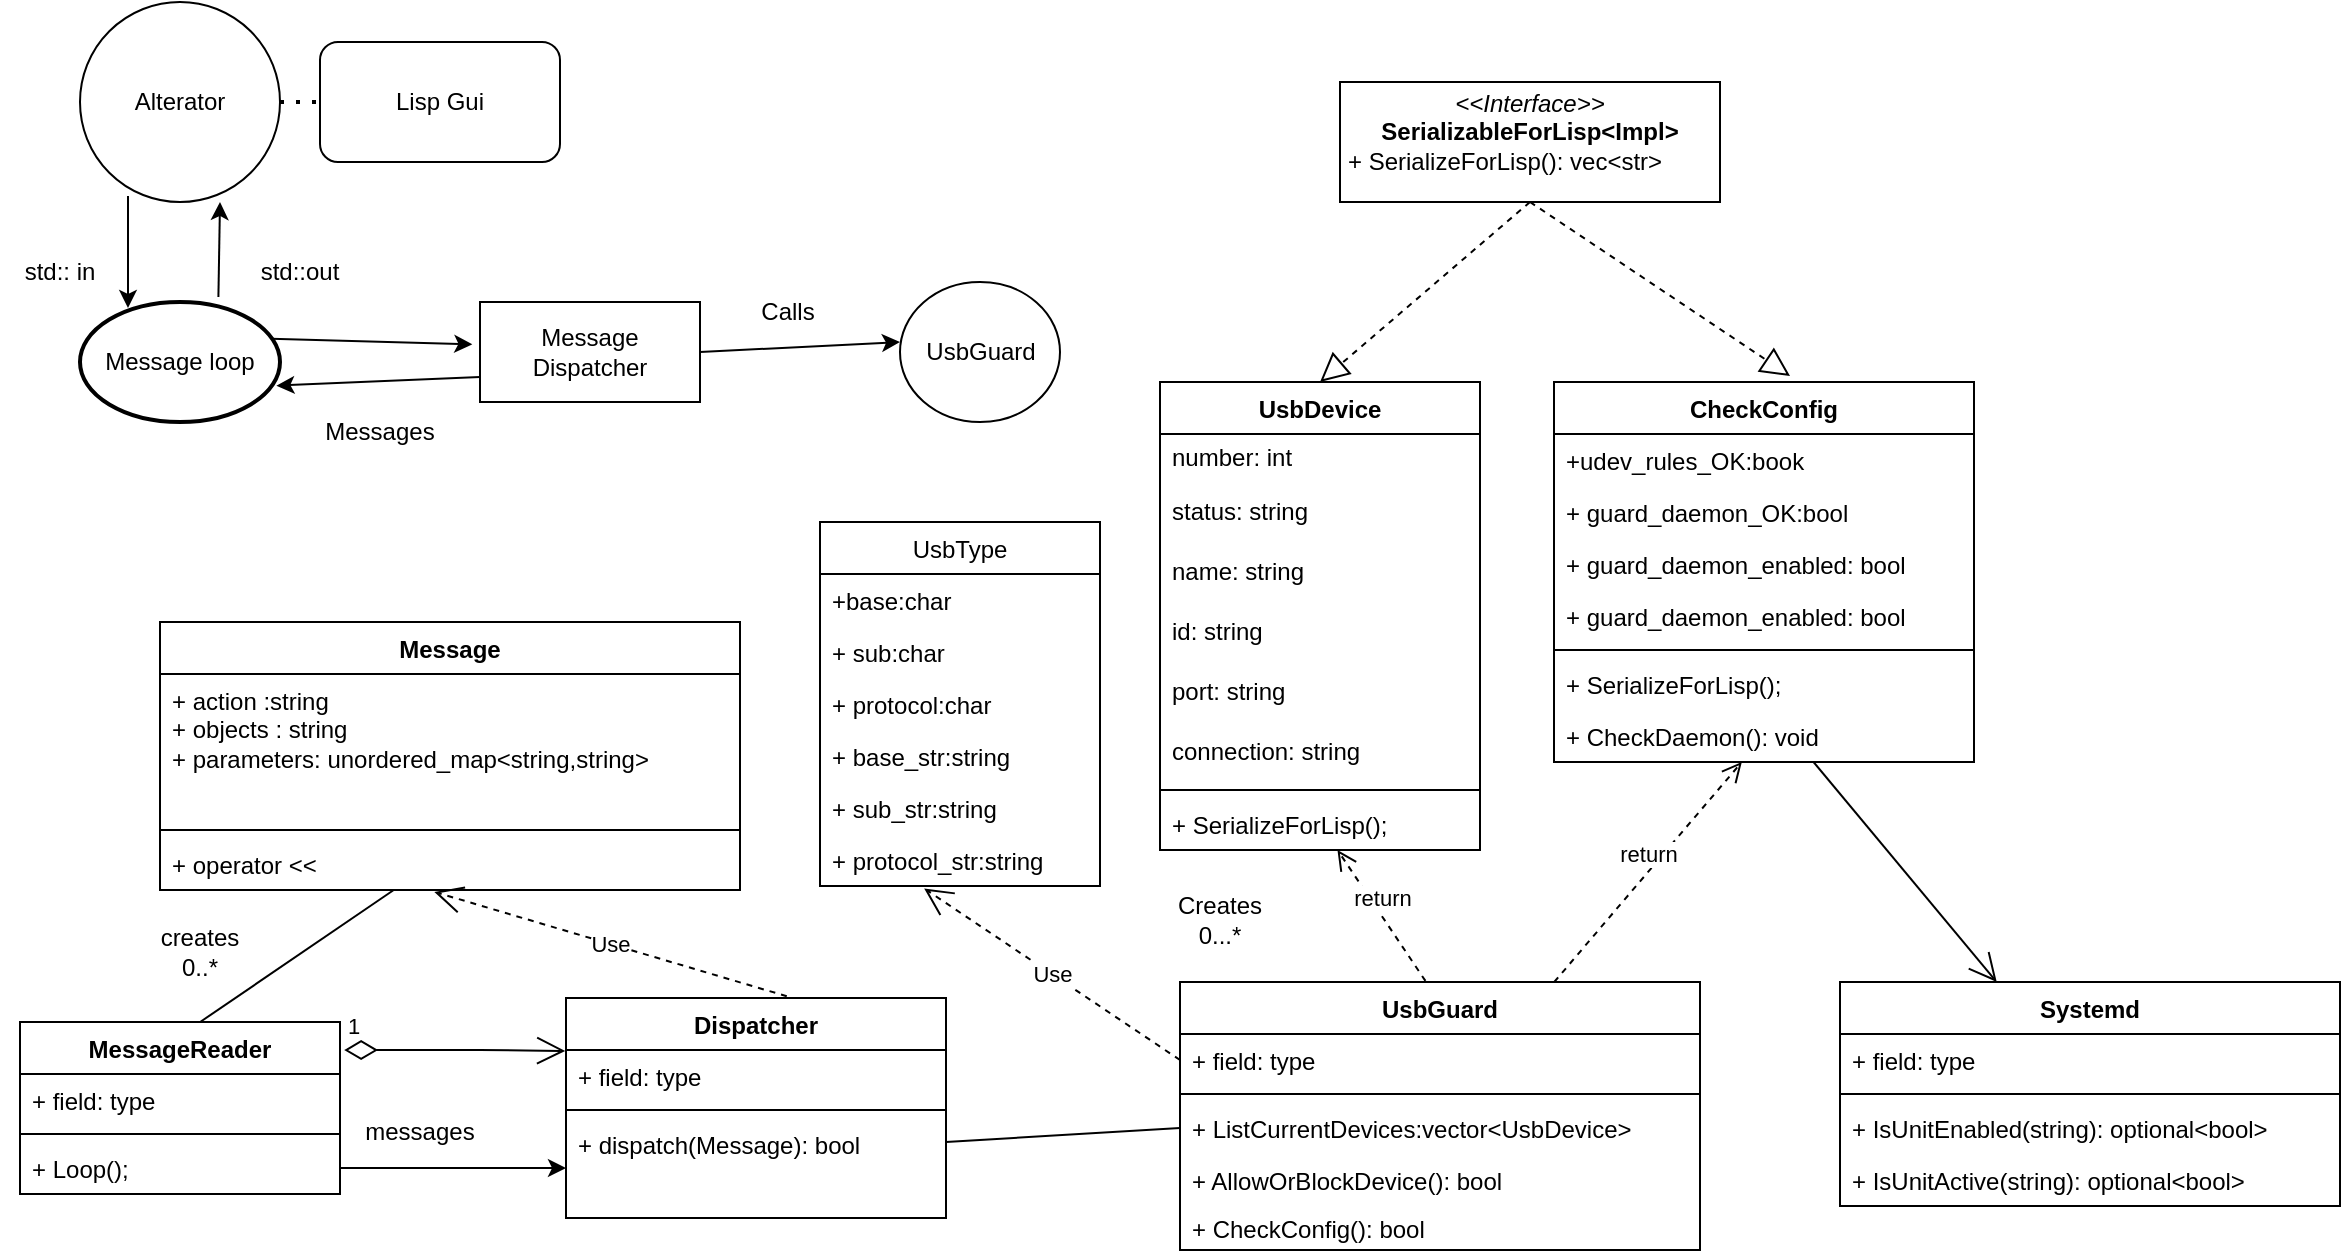 <mxfile>
    <diagram name="Страница — 1" id="Bt4thBoPrSUwoxWzjaqT">
        <mxGraphModel dx="1223" dy="882" grid="1" gridSize="10" guides="1" tooltips="1" connect="1" arrows="1" fold="1" page="1" pageScale="1" pageWidth="827" pageHeight="1169" math="0" shadow="0">
            <root>
                <mxCell id="0"/>
                <mxCell id="1" parent="0"/>
                <mxCell id="uj_38s1KniOL5Ioj-gPl-1" value="Alterator" style="ellipse;whiteSpace=wrap;html=1;" parent="1" vertex="1">
                    <mxGeometry x="90" y="80" width="100" height="100" as="geometry"/>
                </mxCell>
                <mxCell id="uj_38s1KniOL5Ioj-gPl-2" value="Message loop" style="strokeWidth=2;html=1;shape=mxgraph.flowchart.start_1;whiteSpace=wrap;" parent="1" vertex="1">
                    <mxGeometry x="90" y="230" width="100" height="60" as="geometry"/>
                </mxCell>
                <mxCell id="uj_38s1KniOL5Ioj-gPl-3" value="" style="endArrow=classic;html=1;rounded=0;exitX=0.24;exitY=0.97;exitDx=0;exitDy=0;exitPerimeter=0;entryX=0.24;entryY=0.05;entryDx=0;entryDy=0;entryPerimeter=0;" parent="1" source="uj_38s1KniOL5Ioj-gPl-1" target="uj_38s1KniOL5Ioj-gPl-2" edge="1">
                    <mxGeometry width="50" height="50" relative="1" as="geometry">
                        <mxPoint x="390" y="410" as="sourcePoint"/>
                        <mxPoint x="440" y="360" as="targetPoint"/>
                    </mxGeometry>
                </mxCell>
                <mxCell id="uj_38s1KniOL5Ioj-gPl-4" value="" style="endArrow=classic;html=1;rounded=0;entryX=0.7;entryY=1;entryDx=0;entryDy=0;entryPerimeter=0;exitX=0.692;exitY=-0.042;exitDx=0;exitDy=0;exitPerimeter=0;" parent="1" source="uj_38s1KniOL5Ioj-gPl-2" target="uj_38s1KniOL5Ioj-gPl-1" edge="1">
                    <mxGeometry width="50" height="50" relative="1" as="geometry">
                        <mxPoint x="340" y="390" as="sourcePoint"/>
                        <mxPoint x="390" y="340" as="targetPoint"/>
                    </mxGeometry>
                </mxCell>
                <mxCell id="uj_38s1KniOL5Ioj-gPl-5" value="std:: in" style="text;strokeColor=none;align=center;fillColor=none;html=1;verticalAlign=middle;whiteSpace=wrap;rounded=0;" parent="1" vertex="1">
                    <mxGeometry x="50" y="200" width="60" height="30" as="geometry"/>
                </mxCell>
                <mxCell id="uj_38s1KniOL5Ioj-gPl-6" value="std::out" style="text;strokeColor=none;align=center;fillColor=none;html=1;verticalAlign=middle;whiteSpace=wrap;rounded=0;" parent="1" vertex="1">
                    <mxGeometry x="170" y="200" width="60" height="30" as="geometry"/>
                </mxCell>
                <mxCell id="uj_38s1KniOL5Ioj-gPl-8" value="" style="verticalLabelPosition=bottom;verticalAlign=top;html=1;shape=mxgraph.flowchart.on-page_reference;" parent="1" vertex="1">
                    <mxGeometry x="500" y="220" width="80" height="70" as="geometry"/>
                </mxCell>
                <mxCell id="uj_38s1KniOL5Ioj-gPl-9" value="UsbGuard" style="text;strokeColor=none;align=center;fillColor=none;html=1;verticalAlign=middle;whiteSpace=wrap;rounded=0;" parent="1" vertex="1">
                    <mxGeometry x="512.5" y="235" width="55" height="40" as="geometry"/>
                </mxCell>
                <mxCell id="uj_38s1KniOL5Ioj-gPl-11" value="Message Dispatcher" style="html=1;whiteSpace=wrap;" parent="1" vertex="1">
                    <mxGeometry x="290" y="230" width="110" height="50" as="geometry"/>
                </mxCell>
                <mxCell id="uj_38s1KniOL5Ioj-gPl-12" value="" style="endArrow=classic;html=1;rounded=0;exitX=0.955;exitY=0.306;exitDx=0;exitDy=0;exitPerimeter=0;entryX=-0.035;entryY=0.423;entryDx=0;entryDy=0;entryPerimeter=0;" parent="1" source="uj_38s1KniOL5Ioj-gPl-2" target="uj_38s1KniOL5Ioj-gPl-11" edge="1">
                    <mxGeometry width="50" height="50" relative="1" as="geometry">
                        <mxPoint x="300" y="350" as="sourcePoint"/>
                        <mxPoint x="350" y="300" as="targetPoint"/>
                    </mxGeometry>
                </mxCell>
                <mxCell id="uj_38s1KniOL5Ioj-gPl-13" value="" style="endArrow=classic;html=1;rounded=0;entryX=0.982;entryY=0.697;entryDx=0;entryDy=0;entryPerimeter=0;exitX=0;exitY=0.75;exitDx=0;exitDy=0;" parent="1" source="uj_38s1KniOL5Ioj-gPl-11" target="uj_38s1KniOL5Ioj-gPl-2" edge="1">
                    <mxGeometry width="50" height="50" relative="1" as="geometry">
                        <mxPoint x="300" y="350" as="sourcePoint"/>
                        <mxPoint x="350" y="300" as="targetPoint"/>
                    </mxGeometry>
                </mxCell>
                <mxCell id="uj_38s1KniOL5Ioj-gPl-14" value="Messages" style="text;strokeColor=none;align=center;fillColor=none;html=1;verticalAlign=middle;whiteSpace=wrap;rounded=0;" parent="1" vertex="1">
                    <mxGeometry x="210" y="280" width="60" height="30" as="geometry"/>
                </mxCell>
                <mxCell id="uj_38s1KniOL5Ioj-gPl-16" value="" style="endArrow=classic;html=1;rounded=0;entryX=0;entryY=0.375;entryDx=0;entryDy=0;entryPerimeter=0;exitX=1;exitY=0.5;exitDx=0;exitDy=0;" parent="1" source="uj_38s1KniOL5Ioj-gPl-11" edge="1">
                    <mxGeometry width="50" height="50" relative="1" as="geometry">
                        <mxPoint x="300" y="350" as="sourcePoint"/>
                        <mxPoint x="500" y="250" as="targetPoint"/>
                    </mxGeometry>
                </mxCell>
                <mxCell id="uj_38s1KniOL5Ioj-gPl-19" value="Calls" style="text;strokeColor=none;align=center;fillColor=none;html=1;verticalAlign=middle;whiteSpace=wrap;rounded=0;" parent="1" vertex="1">
                    <mxGeometry x="414" y="220" width="60" height="30" as="geometry"/>
                </mxCell>
                <mxCell id="uj_38s1KniOL5Ioj-gPl-20" value="Lisp Gui" style="rounded=1;whiteSpace=wrap;html=1;" parent="1" vertex="1">
                    <mxGeometry x="210" y="100" width="120" height="60" as="geometry"/>
                </mxCell>
                <mxCell id="uj_38s1KniOL5Ioj-gPl-21" value="" style="endArrow=none;dashed=1;html=1;dashPattern=1 3;strokeWidth=2;rounded=0;exitX=1;exitY=0.5;exitDx=0;exitDy=0;entryX=0;entryY=0.5;entryDx=0;entryDy=0;" parent="1" source="uj_38s1KniOL5Ioj-gPl-1" target="uj_38s1KniOL5Ioj-gPl-20" edge="1">
                    <mxGeometry width="50" height="50" relative="1" as="geometry">
                        <mxPoint x="300" y="330" as="sourcePoint"/>
                        <mxPoint x="350" y="280" as="targetPoint"/>
                    </mxGeometry>
                </mxCell>
                <mxCell id="uj_38s1KniOL5Ioj-gPl-22" value="MessageReader" style="swimlane;fontStyle=1;align=center;verticalAlign=top;childLayout=stackLayout;horizontal=1;startSize=26;horizontalStack=0;resizeParent=1;resizeParentMax=0;resizeLast=0;collapsible=1;marginBottom=0;whiteSpace=wrap;html=1;" parent="1" vertex="1">
                    <mxGeometry x="60" y="590" width="160" height="86" as="geometry"/>
                </mxCell>
                <mxCell id="uj_38s1KniOL5Ioj-gPl-23" value="+ field: type" style="text;strokeColor=none;fillColor=none;align=left;verticalAlign=top;spacingLeft=4;spacingRight=4;overflow=hidden;rotatable=0;points=[[0,0.5],[1,0.5]];portConstraint=eastwest;whiteSpace=wrap;html=1;" parent="uj_38s1KniOL5Ioj-gPl-22" vertex="1">
                    <mxGeometry y="26" width="160" height="26" as="geometry"/>
                </mxCell>
                <mxCell id="uj_38s1KniOL5Ioj-gPl-24" value="" style="line;strokeWidth=1;fillColor=none;align=left;verticalAlign=middle;spacingTop=-1;spacingLeft=3;spacingRight=3;rotatable=0;labelPosition=right;points=[];portConstraint=eastwest;strokeColor=inherit;" parent="uj_38s1KniOL5Ioj-gPl-22" vertex="1">
                    <mxGeometry y="52" width="160" height="8" as="geometry"/>
                </mxCell>
                <mxCell id="uj_38s1KniOL5Ioj-gPl-25" value="+ Loop();" style="text;strokeColor=none;fillColor=none;align=left;verticalAlign=top;spacingLeft=4;spacingRight=4;overflow=hidden;rotatable=0;points=[[0,0.5],[1,0.5]];portConstraint=eastwest;whiteSpace=wrap;html=1;" parent="uj_38s1KniOL5Ioj-gPl-22" vertex="1">
                    <mxGeometry y="60" width="160" height="26" as="geometry"/>
                </mxCell>
                <mxCell id="uj_38s1KniOL5Ioj-gPl-26" value="Message" style="swimlane;fontStyle=1;align=center;verticalAlign=top;childLayout=stackLayout;horizontal=1;startSize=26;horizontalStack=0;resizeParent=1;resizeParentMax=0;resizeLast=0;collapsible=1;marginBottom=0;whiteSpace=wrap;html=1;" parent="1" vertex="1">
                    <mxGeometry x="130" y="390" width="290" height="134" as="geometry"/>
                </mxCell>
                <mxCell id="uj_38s1KniOL5Ioj-gPl-27" value="&lt;div&gt;+ action :string&lt;br&gt;&lt;/div&gt;&lt;div&gt;+ objects : string&lt;br&gt;&lt;/div&gt;&lt;div&gt;+ parameters: unordered_map&amp;lt;string,string&amp;gt;&lt;/div&gt;&lt;div&gt;&lt;br&gt;&lt;/div&gt;" style="text;strokeColor=none;fillColor=none;align=left;verticalAlign=top;spacingLeft=4;spacingRight=4;overflow=hidden;rotatable=0;points=[[0,0.5],[1,0.5]];portConstraint=eastwest;whiteSpace=wrap;html=1;" parent="uj_38s1KniOL5Ioj-gPl-26" vertex="1">
                    <mxGeometry y="26" width="290" height="74" as="geometry"/>
                </mxCell>
                <mxCell id="uj_38s1KniOL5Ioj-gPl-28" value="" style="line;strokeWidth=1;fillColor=none;align=left;verticalAlign=middle;spacingTop=-1;spacingLeft=3;spacingRight=3;rotatable=0;labelPosition=right;points=[];portConstraint=eastwest;strokeColor=inherit;" parent="uj_38s1KniOL5Ioj-gPl-26" vertex="1">
                    <mxGeometry y="100" width="290" height="8" as="geometry"/>
                </mxCell>
                <mxCell id="uj_38s1KniOL5Ioj-gPl-29" value="+ operator &amp;lt;&amp;lt; " style="text;strokeColor=none;fillColor=none;align=left;verticalAlign=top;spacingLeft=4;spacingRight=4;overflow=hidden;rotatable=0;points=[[0,0.5],[1,0.5]];portConstraint=eastwest;whiteSpace=wrap;html=1;" parent="uj_38s1KniOL5Ioj-gPl-26" vertex="1">
                    <mxGeometry y="108" width="290" height="26" as="geometry"/>
                </mxCell>
                <mxCell id="uj_38s1KniOL5Ioj-gPl-31" value="Dispatcher" style="swimlane;fontStyle=1;align=center;verticalAlign=top;childLayout=stackLayout;horizontal=1;startSize=26;horizontalStack=0;resizeParent=1;resizeParentMax=0;resizeLast=0;collapsible=1;marginBottom=0;whiteSpace=wrap;html=1;" parent="1" vertex="1">
                    <mxGeometry x="333" y="578" width="190" height="110" as="geometry"/>
                </mxCell>
                <mxCell id="uj_38s1KniOL5Ioj-gPl-32" value="+ field: type" style="text;strokeColor=none;fillColor=none;align=left;verticalAlign=top;spacingLeft=4;spacingRight=4;overflow=hidden;rotatable=0;points=[[0,0.5],[1,0.5]];portConstraint=eastwest;whiteSpace=wrap;html=1;" parent="uj_38s1KniOL5Ioj-gPl-31" vertex="1">
                    <mxGeometry y="26" width="190" height="26" as="geometry"/>
                </mxCell>
                <mxCell id="uj_38s1KniOL5Ioj-gPl-33" value="" style="line;strokeWidth=1;fillColor=none;align=left;verticalAlign=middle;spacingTop=-1;spacingLeft=3;spacingRight=3;rotatable=0;labelPosition=right;points=[];portConstraint=eastwest;strokeColor=inherit;" parent="uj_38s1KniOL5Ioj-gPl-31" vertex="1">
                    <mxGeometry y="52" width="190" height="8" as="geometry"/>
                </mxCell>
                <mxCell id="uj_38s1KniOL5Ioj-gPl-34" value="+ dispatch(Message): bool" style="text;strokeColor=none;fillColor=none;align=left;verticalAlign=top;spacingLeft=4;spacingRight=4;overflow=hidden;rotatable=0;points=[[0,0.5],[1,0.5]];portConstraint=eastwest;whiteSpace=wrap;html=1;" parent="uj_38s1KniOL5Ioj-gPl-31" vertex="1">
                    <mxGeometry y="60" width="190" height="50" as="geometry"/>
                </mxCell>
                <mxCell id="uj_38s1KniOL5Ioj-gPl-36" value="Use" style="endArrow=open;endSize=12;dashed=1;html=1;rounded=0;exitX=0.581;exitY=-0.008;exitDx=0;exitDy=0;exitPerimeter=0;entryX=0.473;entryY=1.036;entryDx=0;entryDy=0;entryPerimeter=0;" parent="1" source="uj_38s1KniOL5Ioj-gPl-31" target="uj_38s1KniOL5Ioj-gPl-29" edge="1">
                    <mxGeometry width="160" relative="1" as="geometry">
                        <mxPoint x="360" y="470" as="sourcePoint"/>
                        <mxPoint x="520" y="470" as="targetPoint"/>
                    </mxGeometry>
                </mxCell>
                <mxCell id="uCA8H9GpGxLCfmrb8BVQ-10" value="UsbDevice" style="swimlane;fontStyle=1;align=center;verticalAlign=top;childLayout=stackLayout;horizontal=1;startSize=26;horizontalStack=0;resizeParent=1;resizeParentMax=0;resizeLast=0;collapsible=1;marginBottom=0;whiteSpace=wrap;html=1;" parent="1" vertex="1">
                    <mxGeometry x="630" y="270" width="160" height="234" as="geometry"/>
                </mxCell>
                <mxCell id="uCA8H9GpGxLCfmrb8BVQ-4" value="number: int" style="text;strokeColor=none;fillColor=none;align=left;verticalAlign=middle;spacingLeft=4;spacingRight=4;overflow=hidden;points=[[0,0.5],[1,0.5]];portConstraint=eastwest;rotatable=0;whiteSpace=wrap;html=1;" parent="uCA8H9GpGxLCfmrb8BVQ-10" vertex="1">
                    <mxGeometry y="26" width="160" height="24" as="geometry"/>
                </mxCell>
                <mxCell id="uCA8H9GpGxLCfmrb8BVQ-2" value="status: string" style="text;strokeColor=none;fillColor=none;align=left;verticalAlign=middle;spacingLeft=4;spacingRight=4;overflow=hidden;points=[[0,0.5],[1,0.5]];portConstraint=eastwest;rotatable=0;whiteSpace=wrap;html=1;" parent="uCA8H9GpGxLCfmrb8BVQ-10" vertex="1">
                    <mxGeometry y="50" width="160" height="30" as="geometry"/>
                </mxCell>
                <mxCell id="uCA8H9GpGxLCfmrb8BVQ-5" value="name: string" style="text;strokeColor=none;fillColor=none;align=left;verticalAlign=middle;spacingLeft=4;spacingRight=4;overflow=hidden;points=[[0,0.5],[1,0.5]];portConstraint=eastwest;rotatable=0;whiteSpace=wrap;html=1;" parent="uCA8H9GpGxLCfmrb8BVQ-10" vertex="1">
                    <mxGeometry y="80" width="160" height="30" as="geometry"/>
                </mxCell>
                <mxCell id="uCA8H9GpGxLCfmrb8BVQ-6" value="id: string" style="text;strokeColor=none;fillColor=none;align=left;verticalAlign=middle;spacingLeft=4;spacingRight=4;overflow=hidden;points=[[0,0.5],[1,0.5]];portConstraint=eastwest;rotatable=0;whiteSpace=wrap;html=1;" parent="uCA8H9GpGxLCfmrb8BVQ-10" vertex="1">
                    <mxGeometry y="110" width="160" height="30" as="geometry"/>
                </mxCell>
                <mxCell id="uCA8H9GpGxLCfmrb8BVQ-7" value="port: string" style="text;strokeColor=none;fillColor=none;align=left;verticalAlign=middle;spacingLeft=4;spacingRight=4;overflow=hidden;points=[[0,0.5],[1,0.5]];portConstraint=eastwest;rotatable=0;whiteSpace=wrap;html=1;" parent="uCA8H9GpGxLCfmrb8BVQ-10" vertex="1">
                    <mxGeometry y="140" width="160" height="30" as="geometry"/>
                </mxCell>
                <mxCell id="uCA8H9GpGxLCfmrb8BVQ-8" value="connection: string" style="text;strokeColor=none;fillColor=none;align=left;verticalAlign=middle;spacingLeft=4;spacingRight=4;overflow=hidden;points=[[0,0.5],[1,0.5]];portConstraint=eastwest;rotatable=0;whiteSpace=wrap;html=1;" parent="uCA8H9GpGxLCfmrb8BVQ-10" vertex="1">
                    <mxGeometry y="170" width="160" height="30" as="geometry"/>
                </mxCell>
                <mxCell id="uCA8H9GpGxLCfmrb8BVQ-12" value="" style="line;strokeWidth=1;fillColor=none;align=left;verticalAlign=middle;spacingTop=-1;spacingLeft=3;spacingRight=3;rotatable=0;labelPosition=right;points=[];portConstraint=eastwest;strokeColor=inherit;" parent="uCA8H9GpGxLCfmrb8BVQ-10" vertex="1">
                    <mxGeometry y="200" width="160" height="8" as="geometry"/>
                </mxCell>
                <mxCell id="uCA8H9GpGxLCfmrb8BVQ-14" value="+ SerializeForLisp();" style="text;strokeColor=none;fillColor=none;align=left;verticalAlign=top;spacingLeft=4;spacingRight=4;overflow=hidden;rotatable=0;points=[[0,0.5],[1,0.5]];portConstraint=eastwest;whiteSpace=wrap;html=1;" parent="uCA8H9GpGxLCfmrb8BVQ-10" vertex="1">
                    <mxGeometry y="208" width="160" height="26" as="geometry"/>
                </mxCell>
                <mxCell id="uCA8H9GpGxLCfmrb8BVQ-15" value="UsbGuard" style="swimlane;fontStyle=1;align=center;verticalAlign=top;childLayout=stackLayout;horizontal=1;startSize=26;horizontalStack=0;resizeParent=1;resizeParentMax=0;resizeLast=0;collapsible=1;marginBottom=0;whiteSpace=wrap;html=1;" parent="1" vertex="1">
                    <mxGeometry x="640" y="570" width="260" height="134" as="geometry"/>
                </mxCell>
                <mxCell id="uCA8H9GpGxLCfmrb8BVQ-16" value="+ field: type" style="text;strokeColor=none;fillColor=none;align=left;verticalAlign=top;spacingLeft=4;spacingRight=4;overflow=hidden;rotatable=0;points=[[0,0.5],[1,0.5]];portConstraint=eastwest;whiteSpace=wrap;html=1;" parent="uCA8H9GpGxLCfmrb8BVQ-15" vertex="1">
                    <mxGeometry y="26" width="260" height="26" as="geometry"/>
                </mxCell>
                <mxCell id="uCA8H9GpGxLCfmrb8BVQ-17" value="" style="line;strokeWidth=1;fillColor=none;align=left;verticalAlign=middle;spacingTop=-1;spacingLeft=3;spacingRight=3;rotatable=0;labelPosition=right;points=[];portConstraint=eastwest;strokeColor=inherit;" parent="uCA8H9GpGxLCfmrb8BVQ-15" vertex="1">
                    <mxGeometry y="52" width="260" height="8" as="geometry"/>
                </mxCell>
                <mxCell id="uCA8H9GpGxLCfmrb8BVQ-18" value="+ ListCurrentDevices:vector&amp;lt;UsbDevice&amp;gt;" style="text;strokeColor=none;fillColor=none;align=left;verticalAlign=top;spacingLeft=4;spacingRight=4;overflow=hidden;rotatable=0;points=[[0,0.5],[1,0.5]];portConstraint=eastwest;whiteSpace=wrap;html=1;" parent="uCA8H9GpGxLCfmrb8BVQ-15" vertex="1">
                    <mxGeometry y="60" width="260" height="26" as="geometry"/>
                </mxCell>
                <mxCell id="2" value="+ AllowOrBlockDevice(): bool" style="text;strokeColor=none;fillColor=none;align=left;verticalAlign=top;spacingLeft=4;spacingRight=4;overflow=hidden;rotatable=0;points=[[0,0.5],[1,0.5]];portConstraint=eastwest;whiteSpace=wrap;html=1;" parent="uCA8H9GpGxLCfmrb8BVQ-15" vertex="1">
                    <mxGeometry y="86" width="260" height="24" as="geometry"/>
                </mxCell>
                <mxCell id="3" value="+ CheckConfig(): bool" style="text;strokeColor=none;fillColor=none;align=left;verticalAlign=top;spacingLeft=4;spacingRight=4;overflow=hidden;rotatable=0;points=[[0,0.5],[1,0.5]];portConstraint=eastwest;whiteSpace=wrap;html=1;" parent="uCA8H9GpGxLCfmrb8BVQ-15" vertex="1">
                    <mxGeometry y="110" width="260" height="24" as="geometry"/>
                </mxCell>
                <mxCell id="uCA8H9GpGxLCfmrb8BVQ-32" value="" style="endArrow=classic;html=1;rounded=0;exitX=1;exitY=0.5;exitDx=0;exitDy=0;entryX=0;entryY=0.5;entryDx=0;entryDy=0;" parent="1" source="uj_38s1KniOL5Ioj-gPl-25" target="uj_38s1KniOL5Ioj-gPl-34" edge="1">
                    <mxGeometry width="50" height="50" relative="1" as="geometry">
                        <mxPoint x="390" y="570" as="sourcePoint"/>
                        <mxPoint x="440" y="520" as="targetPoint"/>
                    </mxGeometry>
                </mxCell>
                <mxCell id="uCA8H9GpGxLCfmrb8BVQ-33" value="messages" style="text;html=1;strokeColor=none;fillColor=none;align=center;verticalAlign=middle;whiteSpace=wrap;rounded=0;" parent="1" vertex="1">
                    <mxGeometry x="230" y="630" width="60" height="30" as="geometry"/>
                </mxCell>
                <mxCell id="uCA8H9GpGxLCfmrb8BVQ-35" value="1" style="endArrow=open;html=1;endSize=12;startArrow=diamondThin;startSize=14;startFill=0;edgeStyle=orthogonalEdgeStyle;align=left;verticalAlign=bottom;rounded=0;exitX=1.013;exitY=0.163;exitDx=0;exitDy=0;exitPerimeter=0;entryX=-0.002;entryY=0.018;entryDx=0;entryDy=0;entryPerimeter=0;" parent="1" source="uj_38s1KniOL5Ioj-gPl-22" target="uj_38s1KniOL5Ioj-gPl-32" edge="1">
                    <mxGeometry x="-1" y="3" relative="1" as="geometry">
                        <mxPoint x="330" y="550" as="sourcePoint"/>
                        <mxPoint x="320" y="600" as="targetPoint"/>
                        <Array as="points">
                            <mxPoint x="290" y="604"/>
                        </Array>
                    </mxGeometry>
                </mxCell>
                <mxCell id="uCA8H9GpGxLCfmrb8BVQ-43" value="" style="endArrow=none;html=1;rounded=0;exitX=0.563;exitY=0;exitDx=0;exitDy=0;exitPerimeter=0;entryX=0.403;entryY=1;entryDx=0;entryDy=0;entryPerimeter=0;" parent="1" source="uj_38s1KniOL5Ioj-gPl-22" target="uj_38s1KniOL5Ioj-gPl-29" edge="1">
                    <mxGeometry width="50" height="50" relative="1" as="geometry">
                        <mxPoint x="600" y="620" as="sourcePoint"/>
                        <mxPoint x="650" y="570" as="targetPoint"/>
                    </mxGeometry>
                </mxCell>
                <mxCell id="uCA8H9GpGxLCfmrb8BVQ-44" value="creates 0..*" style="text;html=1;strokeColor=none;fillColor=none;align=center;verticalAlign=middle;whiteSpace=wrap;rounded=0;" parent="1" vertex="1">
                    <mxGeometry x="120" y="540" width="60" height="30" as="geometry"/>
                </mxCell>
                <mxCell id="uCA8H9GpGxLCfmrb8BVQ-45" value="" style="endArrow=none;html=1;rounded=0;exitX=1;exitY=0.24;exitDx=0;exitDy=0;exitPerimeter=0;entryX=0;entryY=0.5;entryDx=0;entryDy=0;" parent="1" source="uj_38s1KniOL5Ioj-gPl-34" target="uCA8H9GpGxLCfmrb8BVQ-18" edge="1">
                    <mxGeometry width="50" height="50" relative="1" as="geometry">
                        <mxPoint x="520" y="650" as="sourcePoint"/>
                        <mxPoint x="650" y="570" as="targetPoint"/>
                    </mxGeometry>
                </mxCell>
                <mxCell id="uCA8H9GpGxLCfmrb8BVQ-47" value="Creates 0...*" style="text;html=1;strokeColor=none;fillColor=none;align=center;verticalAlign=middle;whiteSpace=wrap;rounded=0;" parent="1" vertex="1">
                    <mxGeometry x="630" y="524" width="60" height="30" as="geometry"/>
                </mxCell>
                <mxCell id="5" value="&lt;p style=&quot;margin:0px;margin-top:4px;text-align:center;&quot;&gt;&lt;i&gt;&amp;lt;&amp;lt;Interface&amp;gt;&amp;gt;&lt;/i&gt;&lt;br&gt;&lt;b&gt;SerializableForLisp&amp;lt;Impl&amp;gt;&lt;/b&gt;&lt;/p&gt;&lt;p style=&quot;margin:0px;margin-left:4px;&quot;&gt;+ SerializeForLisp(): vec&amp;lt;str&amp;gt;&lt;br&gt;&lt;/p&gt;" style="verticalAlign=top;align=left;overflow=fill;fontSize=12;fontFamily=Helvetica;html=1;" parent="1" vertex="1">
                    <mxGeometry x="720" y="120" width="190" height="60" as="geometry"/>
                </mxCell>
                <mxCell id="6" value="" style="endArrow=block;dashed=1;endFill=0;endSize=12;html=1;entryX=0.5;entryY=0;entryDx=0;entryDy=0;exitX=0.5;exitY=1;exitDx=0;exitDy=0;" parent="1" source="5" target="uCA8H9GpGxLCfmrb8BVQ-10" edge="1">
                    <mxGeometry width="160" relative="1" as="geometry">
                        <mxPoint x="390" y="250" as="sourcePoint"/>
                        <mxPoint x="550" y="250" as="targetPoint"/>
                    </mxGeometry>
                </mxCell>
                <mxCell id="7" value="CheckConfig" style="swimlane;fontStyle=1;align=center;verticalAlign=top;childLayout=stackLayout;horizontal=1;startSize=26;horizontalStack=0;resizeParent=1;resizeParentMax=0;resizeLast=0;collapsible=1;marginBottom=0;" parent="1" vertex="1">
                    <mxGeometry x="827" y="270" width="210" height="190" as="geometry"/>
                </mxCell>
                <mxCell id="8" value="+udev_rules_OK:book" style="text;strokeColor=none;fillColor=none;align=left;verticalAlign=top;spacingLeft=4;spacingRight=4;overflow=hidden;rotatable=0;points=[[0,0.5],[1,0.5]];portConstraint=eastwest;" parent="7" vertex="1">
                    <mxGeometry y="26" width="210" height="26" as="geometry"/>
                </mxCell>
                <mxCell id="12" value="+ guard_daemon_OK:bool" style="text;strokeColor=none;fillColor=none;align=left;verticalAlign=top;spacingLeft=4;spacingRight=4;overflow=hidden;rotatable=0;points=[[0,0.5],[1,0.5]];portConstraint=eastwest;" parent="7" vertex="1">
                    <mxGeometry y="52" width="210" height="26" as="geometry"/>
                </mxCell>
                <mxCell id="11" value="+ guard_daemon_enabled: bool" style="text;strokeColor=none;fillColor=none;align=left;verticalAlign=top;spacingLeft=4;spacingRight=4;overflow=hidden;rotatable=0;points=[[0,0.5],[1,0.5]];portConstraint=eastwest;" parent="7" vertex="1">
                    <mxGeometry y="78" width="210" height="26" as="geometry"/>
                </mxCell>
                <mxCell id="13" value="+ guard_daemon_enabled: bool" style="text;strokeColor=none;fillColor=none;align=left;verticalAlign=top;spacingLeft=4;spacingRight=4;overflow=hidden;rotatable=0;points=[[0,0.5],[1,0.5]];portConstraint=eastwest;" parent="7" vertex="1">
                    <mxGeometry y="104" width="210" height="26" as="geometry"/>
                </mxCell>
                <mxCell id="9" value="" style="line;strokeWidth=1;fillColor=none;align=left;verticalAlign=middle;spacingTop=-1;spacingLeft=3;spacingRight=3;rotatable=0;labelPosition=right;points=[];portConstraint=eastwest;strokeColor=inherit;" parent="7" vertex="1">
                    <mxGeometry y="130" width="210" height="8" as="geometry"/>
                </mxCell>
                <mxCell id="14" value="+ SerializeForLisp();" style="text;strokeColor=none;fillColor=none;align=left;verticalAlign=top;spacingLeft=4;spacingRight=4;overflow=hidden;rotatable=0;points=[[0,0.5],[1,0.5]];portConstraint=eastwest;whiteSpace=wrap;html=1;" parent="7" vertex="1">
                    <mxGeometry y="138" width="210" height="26" as="geometry"/>
                </mxCell>
                <mxCell id="10" value="+ CheckDaemon(): void" style="text;strokeColor=none;fillColor=none;align=left;verticalAlign=top;spacingLeft=4;spacingRight=4;overflow=hidden;rotatable=0;points=[[0,0.5],[1,0.5]];portConstraint=eastwest;" parent="7" vertex="1">
                    <mxGeometry y="164" width="210" height="26" as="geometry"/>
                </mxCell>
                <mxCell id="15" value="" style="endArrow=block;dashed=1;endFill=0;endSize=12;html=1;entryX=0.562;entryY=-0.016;entryDx=0;entryDy=0;exitX=0.5;exitY=1;exitDx=0;exitDy=0;entryPerimeter=0;" parent="1" source="5" target="7" edge="1">
                    <mxGeometry width="160" relative="1" as="geometry">
                        <mxPoint x="715" y="220" as="sourcePoint"/>
                        <mxPoint x="720" y="280" as="targetPoint"/>
                    </mxGeometry>
                </mxCell>
                <mxCell id="20" value="Systemd" style="swimlane;fontStyle=1;align=center;verticalAlign=top;childLayout=stackLayout;horizontal=1;startSize=26;horizontalStack=0;resizeParent=1;resizeParentMax=0;resizeLast=0;collapsible=1;marginBottom=0;" parent="1" vertex="1">
                    <mxGeometry x="970" y="570" width="250" height="112" as="geometry"/>
                </mxCell>
                <mxCell id="21" value="+ field: type" style="text;strokeColor=none;fillColor=none;align=left;verticalAlign=top;spacingLeft=4;spacingRight=4;overflow=hidden;rotatable=0;points=[[0,0.5],[1,0.5]];portConstraint=eastwest;" parent="20" vertex="1">
                    <mxGeometry y="26" width="250" height="26" as="geometry"/>
                </mxCell>
                <mxCell id="22" value="" style="line;strokeWidth=1;fillColor=none;align=left;verticalAlign=middle;spacingTop=-1;spacingLeft=3;spacingRight=3;rotatable=0;labelPosition=right;points=[];portConstraint=eastwest;strokeColor=inherit;" parent="20" vertex="1">
                    <mxGeometry y="52" width="250" height="8" as="geometry"/>
                </mxCell>
                <mxCell id="23" value="+ IsUnitEnabled(string): optional&lt;bool&gt;" style="text;strokeColor=none;fillColor=none;align=left;verticalAlign=top;spacingLeft=4;spacingRight=4;overflow=hidden;rotatable=0;points=[[0,0.5],[1,0.5]];portConstraint=eastwest;" parent="20" vertex="1">
                    <mxGeometry y="60" width="250" height="26" as="geometry"/>
                </mxCell>
                <mxCell id="24" value="+ IsUnitActive(string): optional&lt;bool&gt;" style="text;strokeColor=none;fillColor=none;align=left;verticalAlign=top;spacingLeft=4;spacingRight=4;overflow=hidden;rotatable=0;points=[[0,0.5],[1,0.5]];portConstraint=eastwest;" parent="20" vertex="1">
                    <mxGeometry y="86" width="250" height="26" as="geometry"/>
                </mxCell>
                <mxCell id="28" value="return" style="html=1;verticalAlign=bottom;endArrow=open;dashed=1;endSize=8;" parent="1" source="uCA8H9GpGxLCfmrb8BVQ-15" target="10" edge="1">
                    <mxGeometry relative="1" as="geometry">
                        <mxPoint x="760" y="590" as="sourcePoint"/>
                        <mxPoint x="640" y="410" as="targetPoint"/>
                    </mxGeometry>
                </mxCell>
                <mxCell id="29" value="" style="endArrow=open;endFill=1;endSize=12;html=1;exitX=0.618;exitY=1;exitDx=0;exitDy=0;exitPerimeter=0;" parent="1" source="10" target="20" edge="1">
                    <mxGeometry width="160" relative="1" as="geometry">
                        <mxPoint x="600" y="550" as="sourcePoint"/>
                        <mxPoint x="760" y="550" as="targetPoint"/>
                    </mxGeometry>
                </mxCell>
                <mxCell id="30" value="return" style="html=1;verticalAlign=bottom;endArrow=open;dashed=1;endSize=8;exitX=0.472;exitY=-0.004;exitDx=0;exitDy=0;exitPerimeter=0;" parent="1" source="uCA8H9GpGxLCfmrb8BVQ-15" target="uCA8H9GpGxLCfmrb8BVQ-14" edge="1">
                    <mxGeometry relative="1" as="geometry">
                        <mxPoint x="720" y="410" as="sourcePoint"/>
                        <mxPoint x="700" y="510" as="targetPoint"/>
                    </mxGeometry>
                </mxCell>
                <mxCell id="31" value="UsbType" style="swimlane;fontStyle=0;childLayout=stackLayout;horizontal=1;startSize=26;fillColor=none;horizontalStack=0;resizeParent=1;resizeParentMax=0;resizeLast=0;collapsible=1;marginBottom=0;" vertex="1" parent="1">
                    <mxGeometry x="460" y="340" width="140" height="182" as="geometry"/>
                </mxCell>
                <mxCell id="32" value="+base:char" style="text;strokeColor=none;fillColor=none;align=left;verticalAlign=top;spacingLeft=4;spacingRight=4;overflow=hidden;rotatable=0;points=[[0,0.5],[1,0.5]];portConstraint=eastwest;" vertex="1" parent="31">
                    <mxGeometry y="26" width="140" height="26" as="geometry"/>
                </mxCell>
                <mxCell id="33" value="+ sub:char" style="text;strokeColor=none;fillColor=none;align=left;verticalAlign=top;spacingLeft=4;spacingRight=4;overflow=hidden;rotatable=0;points=[[0,0.5],[1,0.5]];portConstraint=eastwest;" vertex="1" parent="31">
                    <mxGeometry y="52" width="140" height="26" as="geometry"/>
                </mxCell>
                <mxCell id="34" value="+ protocol:char" style="text;strokeColor=none;fillColor=none;align=left;verticalAlign=top;spacingLeft=4;spacingRight=4;overflow=hidden;rotatable=0;points=[[0,0.5],[1,0.5]];portConstraint=eastwest;" vertex="1" parent="31">
                    <mxGeometry y="78" width="140" height="26" as="geometry"/>
                </mxCell>
                <mxCell id="35" value="+ base_str:string" style="text;strokeColor=none;fillColor=none;align=left;verticalAlign=top;spacingLeft=4;spacingRight=4;overflow=hidden;rotatable=0;points=[[0,0.5],[1,0.5]];portConstraint=eastwest;" vertex="1" parent="31">
                    <mxGeometry y="104" width="140" height="26" as="geometry"/>
                </mxCell>
                <mxCell id="37" value="+ sub_str:string" style="text;strokeColor=none;fillColor=none;align=left;verticalAlign=top;spacingLeft=4;spacingRight=4;overflow=hidden;rotatable=0;points=[[0,0.5],[1,0.5]];portConstraint=eastwest;" vertex="1" parent="31">
                    <mxGeometry y="130" width="140" height="26" as="geometry"/>
                </mxCell>
                <mxCell id="36" value="+ protocol_str:string" style="text;strokeColor=none;fillColor=none;align=left;verticalAlign=top;spacingLeft=4;spacingRight=4;overflow=hidden;rotatable=0;points=[[0,0.5],[1,0.5]];portConstraint=eastwest;" vertex="1" parent="31">
                    <mxGeometry y="156" width="140" height="26" as="geometry"/>
                </mxCell>
                <mxCell id="38" value="Use" style="endArrow=open;endSize=12;dashed=1;html=1;exitX=0;exitY=0.5;exitDx=0;exitDy=0;entryX=0.372;entryY=1.047;entryDx=0;entryDy=0;entryPerimeter=0;" edge="1" parent="1" source="uCA8H9GpGxLCfmrb8BVQ-16" target="36">
                    <mxGeometry width="160" relative="1" as="geometry">
                        <mxPoint x="540" y="450" as="sourcePoint"/>
                        <mxPoint x="700" y="450" as="targetPoint"/>
                    </mxGeometry>
                </mxCell>
            </root>
        </mxGraphModel>
    </diagram>
</mxfile>